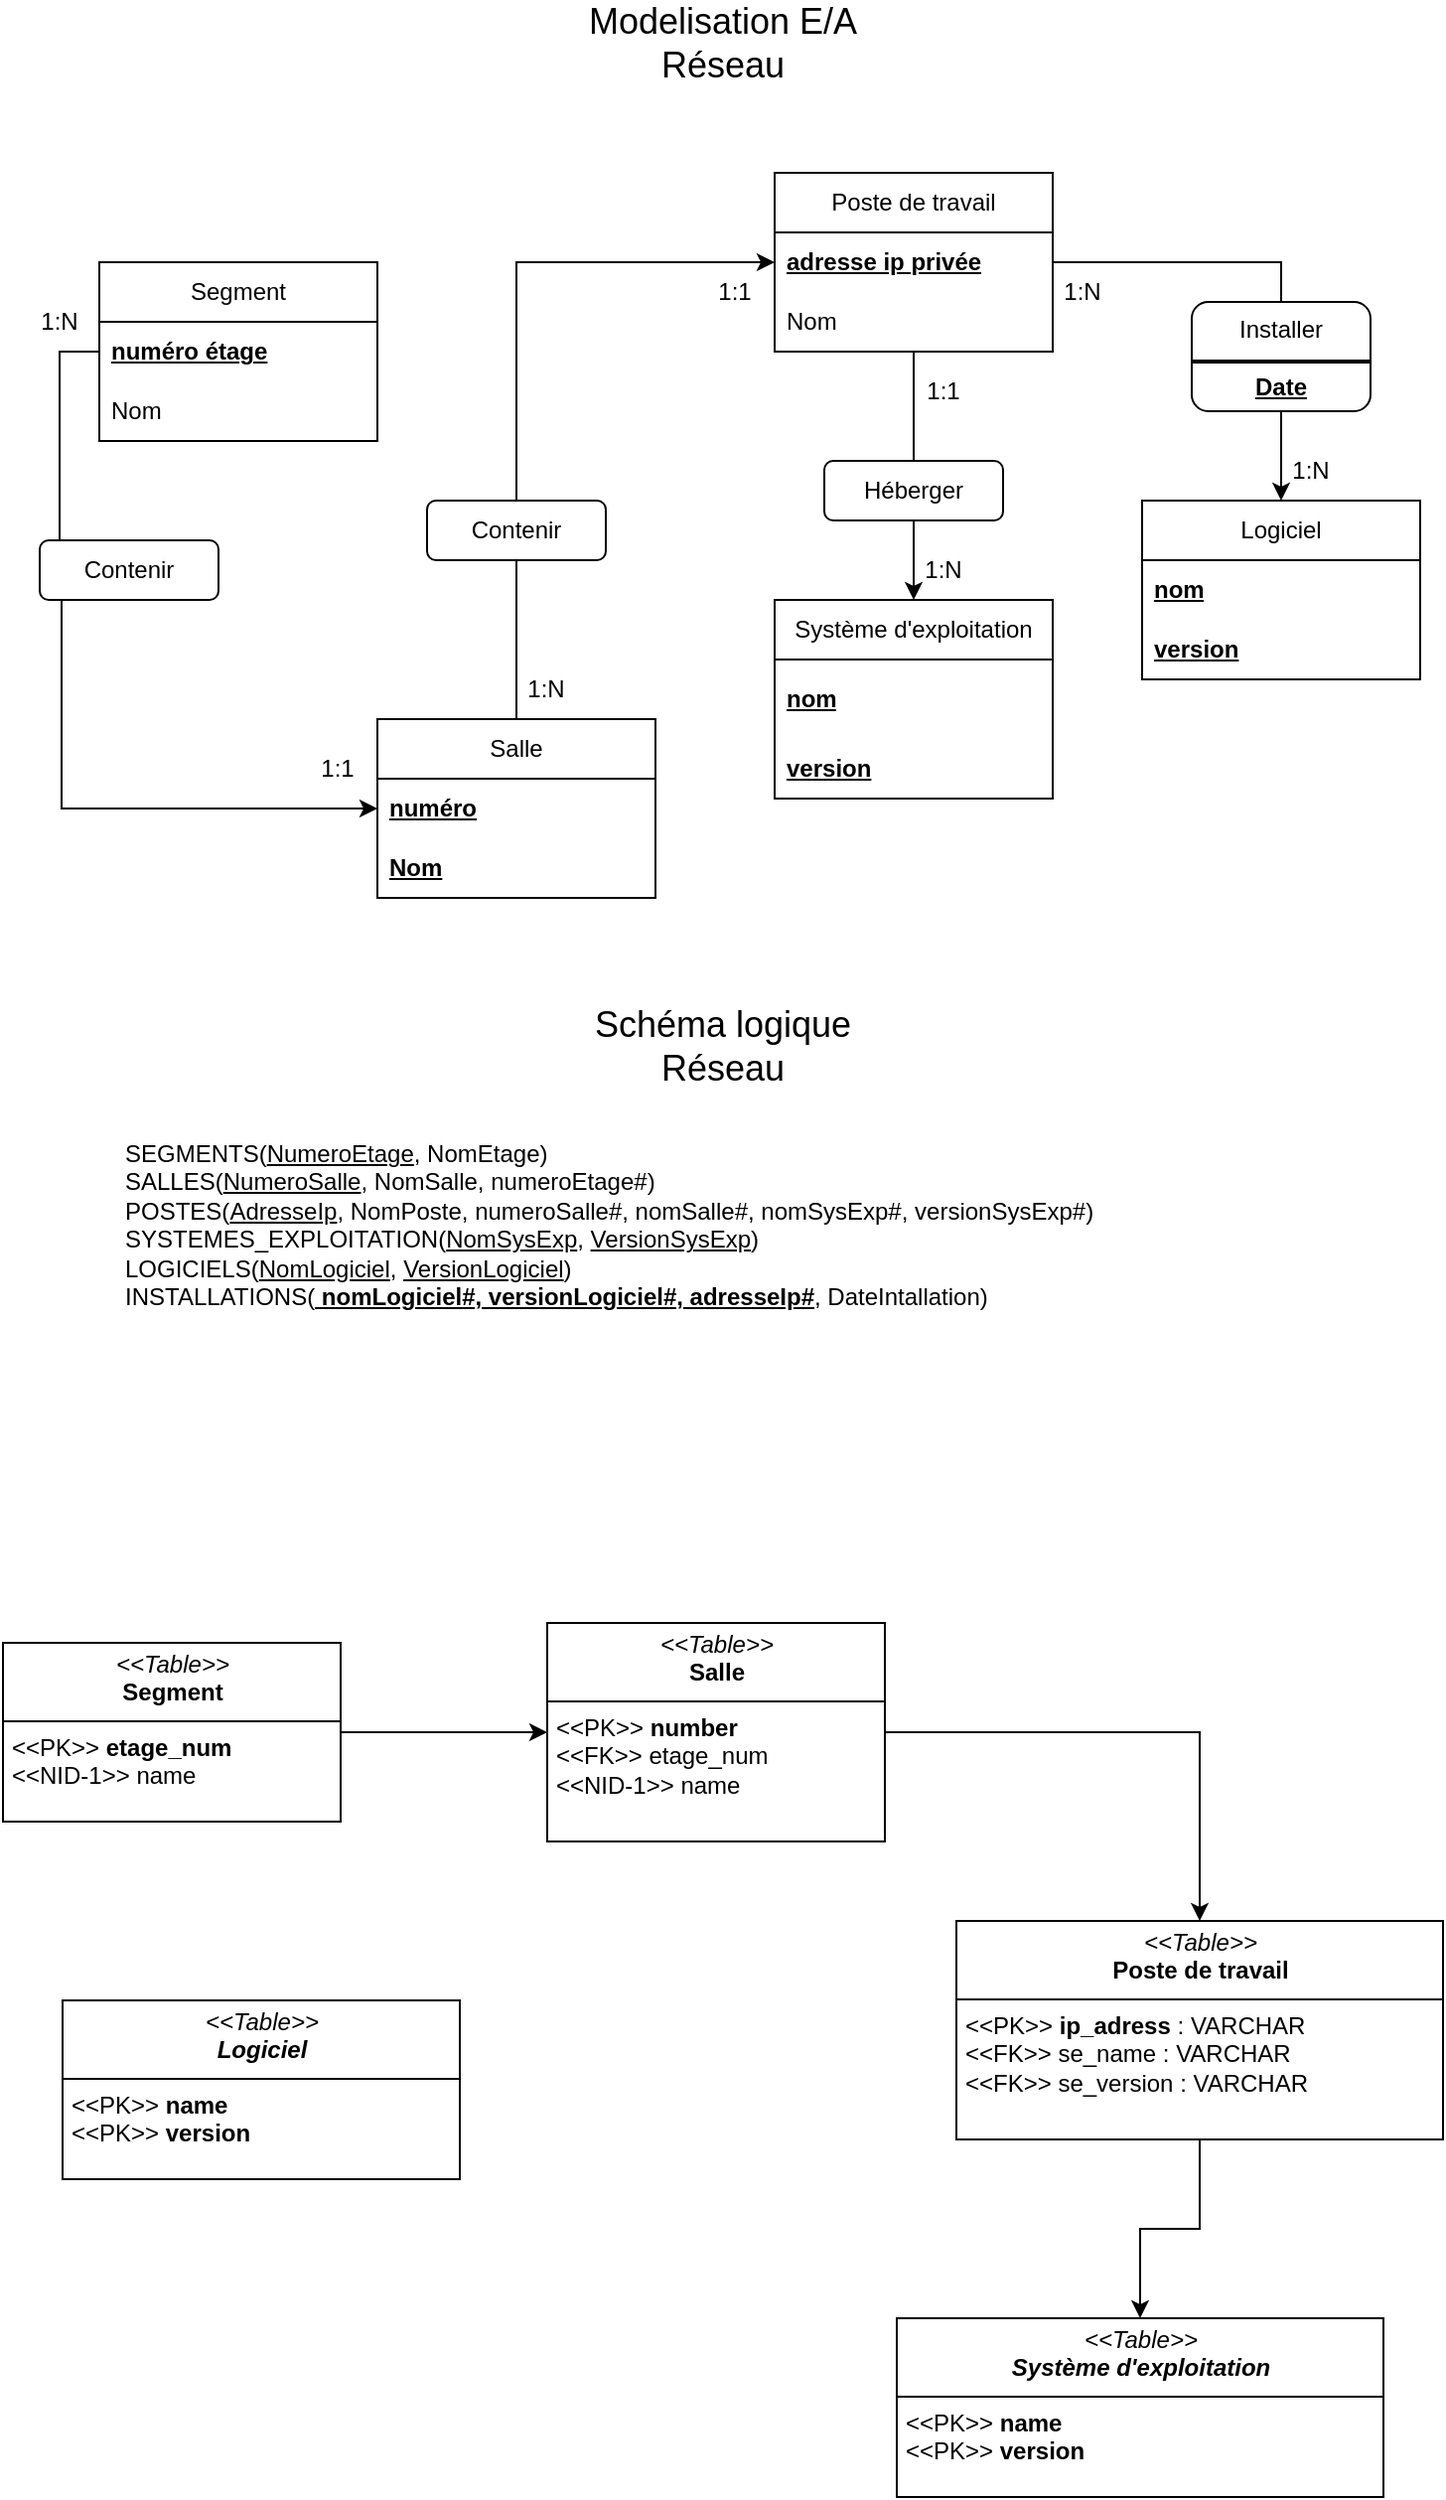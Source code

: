 <mxfile version="26.0.14">
  <diagram id="C5RBs43oDa-KdzZeNtuy" name="Page-1">
    <mxGraphModel dx="1289" dy="-467" grid="1" gridSize="10" guides="1" tooltips="1" connect="1" arrows="1" fold="1" page="1" pageScale="1" pageWidth="827" pageHeight="1169" math="0" shadow="0">
      <root>
        <mxCell id="WIyWlLk6GJQsqaUBKTNV-0" />
        <mxCell id="WIyWlLk6GJQsqaUBKTNV-1" parent="WIyWlLk6GJQsqaUBKTNV-0" />
        <mxCell id="9mr5yLSks6lPNNkDvnGB-1" value="Segment" style="swimlane;fontStyle=0;childLayout=stackLayout;horizontal=1;startSize=30;horizontalStack=0;resizeParent=1;resizeParentMax=0;resizeLast=0;collapsible=1;marginBottom=0;whiteSpace=wrap;html=1;" vertex="1" parent="WIyWlLk6GJQsqaUBKTNV-1">
          <mxGeometry x="100" y="1325" width="140" height="90" as="geometry" />
        </mxCell>
        <mxCell id="9mr5yLSks6lPNNkDvnGB-2" value="&lt;b&gt;&lt;u&gt;numéro étage&lt;/u&gt;&lt;/b&gt;" style="text;strokeColor=none;fillColor=none;align=left;verticalAlign=middle;spacingLeft=4;spacingRight=4;overflow=hidden;points=[[0,0.5],[1,0.5]];portConstraint=eastwest;rotatable=0;whiteSpace=wrap;html=1;" vertex="1" parent="9mr5yLSks6lPNNkDvnGB-1">
          <mxGeometry y="30" width="140" height="30" as="geometry" />
        </mxCell>
        <mxCell id="9mr5yLSks6lPNNkDvnGB-45" value="Nom" style="text;strokeColor=none;fillColor=none;align=left;verticalAlign=middle;spacingLeft=4;spacingRight=4;overflow=hidden;points=[[0,0.5],[1,0.5]];portConstraint=eastwest;rotatable=0;whiteSpace=wrap;html=1;" vertex="1" parent="9mr5yLSks6lPNNkDvnGB-1">
          <mxGeometry y="60" width="140" height="30" as="geometry" />
        </mxCell>
        <mxCell id="9mr5yLSks6lPNNkDvnGB-5" value="Système d&#39;exploitation" style="swimlane;fontStyle=0;childLayout=stackLayout;horizontal=1;startSize=30;horizontalStack=0;resizeParent=1;resizeParentMax=0;resizeLast=0;collapsible=1;marginBottom=0;whiteSpace=wrap;html=1;" vertex="1" parent="WIyWlLk6GJQsqaUBKTNV-1">
          <mxGeometry x="440" y="1495" width="140" height="100" as="geometry" />
        </mxCell>
        <mxCell id="9mr5yLSks6lPNNkDvnGB-6" value="&lt;div&gt;nom&lt;/div&gt;" style="text;strokeColor=none;fillColor=none;align=left;verticalAlign=middle;spacingLeft=4;spacingRight=4;overflow=hidden;points=[[0,0.5],[1,0.5]];portConstraint=eastwest;rotatable=0;whiteSpace=wrap;html=1;fontStyle=5" vertex="1" parent="9mr5yLSks6lPNNkDvnGB-5">
          <mxGeometry y="30" width="140" height="40" as="geometry" />
        </mxCell>
        <mxCell id="9mr5yLSks6lPNNkDvnGB-44" value="&lt;b&gt;&lt;u&gt;version&lt;/u&gt;&lt;/b&gt;" style="text;strokeColor=none;fillColor=none;align=left;verticalAlign=middle;spacingLeft=4;spacingRight=4;overflow=hidden;points=[[0,0.5],[1,0.5]];portConstraint=eastwest;rotatable=0;whiteSpace=wrap;html=1;" vertex="1" parent="9mr5yLSks6lPNNkDvnGB-5">
          <mxGeometry y="70" width="140" height="30" as="geometry" />
        </mxCell>
        <mxCell id="9mr5yLSks6lPNNkDvnGB-19" style="edgeStyle=orthogonalEdgeStyle;rounded=0;orthogonalLoop=1;jettySize=auto;html=1;entryX=0.5;entryY=0;entryDx=0;entryDy=0;exitX=1;exitY=0.5;exitDx=0;exitDy=0;" edge="1" parent="WIyWlLk6GJQsqaUBKTNV-1" source="9mr5yLSks6lPNNkDvnGB-8" target="9mr5yLSks6lPNNkDvnGB-11">
          <mxGeometry relative="1" as="geometry">
            <mxPoint x="695" y="1385" as="sourcePoint" />
          </mxGeometry>
        </mxCell>
        <mxCell id="9mr5yLSks6lPNNkDvnGB-28" style="edgeStyle=orthogonalEdgeStyle;rounded=0;orthogonalLoop=1;jettySize=auto;html=1;entryX=0.5;entryY=0;entryDx=0;entryDy=0;" edge="1" parent="WIyWlLk6GJQsqaUBKTNV-1" source="9mr5yLSks6lPNNkDvnGB-7" target="9mr5yLSks6lPNNkDvnGB-5">
          <mxGeometry relative="1" as="geometry" />
        </mxCell>
        <mxCell id="9mr5yLSks6lPNNkDvnGB-7" value="Poste de travail" style="swimlane;fontStyle=0;childLayout=stackLayout;horizontal=1;startSize=30;horizontalStack=0;resizeParent=1;resizeParentMax=0;resizeLast=0;collapsible=1;marginBottom=0;whiteSpace=wrap;html=1;" vertex="1" parent="WIyWlLk6GJQsqaUBKTNV-1">
          <mxGeometry x="440" y="1280" width="140" height="90" as="geometry" />
        </mxCell>
        <mxCell id="9mr5yLSks6lPNNkDvnGB-8" value="&lt;b&gt;&lt;u&gt;adresse ip privée&lt;/u&gt;&lt;/b&gt;" style="text;strokeColor=none;fillColor=none;align=left;verticalAlign=middle;spacingLeft=4;spacingRight=4;overflow=hidden;points=[[0,0.5],[1,0.5]];portConstraint=eastwest;rotatable=0;whiteSpace=wrap;html=1;" vertex="1" parent="9mr5yLSks6lPNNkDvnGB-7">
          <mxGeometry y="30" width="140" height="30" as="geometry" />
        </mxCell>
        <mxCell id="9mr5yLSks6lPNNkDvnGB-42" value="Nom" style="text;strokeColor=none;fillColor=none;align=left;verticalAlign=middle;spacingLeft=4;spacingRight=4;overflow=hidden;points=[[0,0.5],[1,0.5]];portConstraint=eastwest;rotatable=0;whiteSpace=wrap;html=1;" vertex="1" parent="9mr5yLSks6lPNNkDvnGB-7">
          <mxGeometry y="60" width="140" height="30" as="geometry" />
        </mxCell>
        <mxCell id="9mr5yLSks6lPNNkDvnGB-11" value="Logiciel" style="swimlane;fontStyle=0;childLayout=stackLayout;horizontal=1;startSize=30;horizontalStack=0;resizeParent=1;resizeParentMax=0;resizeLast=0;collapsible=1;marginBottom=0;whiteSpace=wrap;html=1;" vertex="1" parent="WIyWlLk6GJQsqaUBKTNV-1">
          <mxGeometry x="625" y="1445" width="140" height="90" as="geometry" />
        </mxCell>
        <mxCell id="9mr5yLSks6lPNNkDvnGB-12" value="&lt;b&gt;&lt;u&gt;nom&lt;/u&gt;&lt;/b&gt;" style="text;strokeColor=none;fillColor=none;align=left;verticalAlign=middle;spacingLeft=4;spacingRight=4;overflow=hidden;points=[[0,0.5],[1,0.5]];portConstraint=eastwest;rotatable=0;whiteSpace=wrap;html=1;" vertex="1" parent="9mr5yLSks6lPNNkDvnGB-11">
          <mxGeometry y="30" width="140" height="30" as="geometry" />
        </mxCell>
        <mxCell id="9mr5yLSks6lPNNkDvnGB-13" value="&lt;b&gt;&lt;u&gt;version&lt;/u&gt;&lt;/b&gt;" style="text;strokeColor=none;fillColor=none;align=left;verticalAlign=middle;spacingLeft=4;spacingRight=4;overflow=hidden;points=[[0,0.5],[1,0.5]];portConstraint=eastwest;rotatable=0;whiteSpace=wrap;html=1;" vertex="1" parent="9mr5yLSks6lPNNkDvnGB-11">
          <mxGeometry y="60" width="140" height="30" as="geometry" />
        </mxCell>
        <mxCell id="9mr5yLSks6lPNNkDvnGB-15" value="Salle" style="swimlane;fontStyle=0;childLayout=stackLayout;horizontal=1;startSize=30;horizontalStack=0;resizeParent=1;resizeParentMax=0;resizeLast=0;collapsible=1;marginBottom=0;whiteSpace=wrap;html=1;" vertex="1" parent="WIyWlLk6GJQsqaUBKTNV-1">
          <mxGeometry x="240" y="1555" width="140" height="90" as="geometry" />
        </mxCell>
        <mxCell id="9mr5yLSks6lPNNkDvnGB-16" value="&lt;b&gt;&lt;u&gt;numéro&lt;/u&gt;&lt;/b&gt;" style="text;strokeColor=none;fillColor=none;align=left;verticalAlign=middle;spacingLeft=4;spacingRight=4;overflow=hidden;points=[[0,0.5],[1,0.5]];portConstraint=eastwest;rotatable=0;whiteSpace=wrap;html=1;" vertex="1" parent="9mr5yLSks6lPNNkDvnGB-15">
          <mxGeometry y="30" width="140" height="30" as="geometry" />
        </mxCell>
        <mxCell id="9mr5yLSks6lPNNkDvnGB-46" value="&lt;b&gt;&lt;u&gt;Nom&lt;/u&gt;&lt;/b&gt;" style="text;strokeColor=none;fillColor=none;align=left;verticalAlign=middle;spacingLeft=4;spacingRight=4;overflow=hidden;points=[[0,0.5],[1,0.5]];portConstraint=eastwest;rotatable=0;whiteSpace=wrap;html=1;" vertex="1" parent="9mr5yLSks6lPNNkDvnGB-15">
          <mxGeometry y="60" width="140" height="30" as="geometry" />
        </mxCell>
        <mxCell id="9mr5yLSks6lPNNkDvnGB-22" value="1:N" style="text;html=1;align=center;verticalAlign=middle;whiteSpace=wrap;rounded=0;" vertex="1" parent="WIyWlLk6GJQsqaUBKTNV-1">
          <mxGeometry x="565" y="1325" width="60" height="30" as="geometry" />
        </mxCell>
        <mxCell id="9mr5yLSks6lPNNkDvnGB-23" value="1:N" style="text;html=1;align=center;verticalAlign=middle;whiteSpace=wrap;rounded=0;" vertex="1" parent="WIyWlLk6GJQsqaUBKTNV-1">
          <mxGeometry x="680" y="1415" width="60" height="30" as="geometry" />
        </mxCell>
        <mxCell id="9mr5yLSks6lPNNkDvnGB-24" style="edgeStyle=orthogonalEdgeStyle;rounded=0;orthogonalLoop=1;jettySize=auto;html=1;exitX=0;exitY=0.5;exitDx=0;exitDy=0;entryX=0;entryY=0.5;entryDx=0;entryDy=0;" edge="1" parent="WIyWlLk6GJQsqaUBKTNV-1" source="9mr5yLSks6lPNNkDvnGB-2" target="9mr5yLSks6lPNNkDvnGB-16">
          <mxGeometry relative="1" as="geometry">
            <mxPoint x="120" y="1358" as="sourcePoint" />
            <mxPoint x="210" y="1560" as="targetPoint" />
            <Array as="points">
              <mxPoint x="80" y="1370" />
              <mxPoint x="80" y="1493" />
              <mxPoint x="81" y="1493" />
              <mxPoint x="81" y="1600" />
            </Array>
          </mxGeometry>
        </mxCell>
        <mxCell id="9mr5yLSks6lPNNkDvnGB-29" value="Contenir" style="rounded=1;whiteSpace=wrap;html=1;" vertex="1" parent="WIyWlLk6GJQsqaUBKTNV-1">
          <mxGeometry x="70" y="1465" width="90" height="30" as="geometry" />
        </mxCell>
        <mxCell id="9mr5yLSks6lPNNkDvnGB-27" style="edgeStyle=orthogonalEdgeStyle;rounded=0;orthogonalLoop=1;jettySize=auto;html=1;entryX=0;entryY=0.5;entryDx=0;entryDy=0;" edge="1" parent="WIyWlLk6GJQsqaUBKTNV-1" source="9mr5yLSks6lPNNkDvnGB-15" target="9mr5yLSks6lPNNkDvnGB-8">
          <mxGeometry relative="1" as="geometry">
            <mxPoint x="300" y="1295" as="targetPoint" />
          </mxGeometry>
        </mxCell>
        <mxCell id="9mr5yLSks6lPNNkDvnGB-30" value="Contenir" style="rounded=1;whiteSpace=wrap;html=1;" vertex="1" parent="WIyWlLk6GJQsqaUBKTNV-1">
          <mxGeometry x="265" y="1445" width="90" height="30" as="geometry" />
        </mxCell>
        <mxCell id="9mr5yLSks6lPNNkDvnGB-31" value="Héberger" style="rounded=1;whiteSpace=wrap;html=1;" vertex="1" parent="WIyWlLk6GJQsqaUBKTNV-1">
          <mxGeometry x="465" y="1425" width="90" height="30" as="geometry" />
        </mxCell>
        <mxCell id="9mr5yLSks6lPNNkDvnGB-32" value="Installer&lt;div&gt;&lt;br&gt;&lt;/div&gt;&lt;div&gt;&lt;u&gt;&lt;b&gt;Date&lt;/b&gt;&lt;/u&gt;&lt;/div&gt;" style="rounded=1;whiteSpace=wrap;html=1;" vertex="1" parent="WIyWlLk6GJQsqaUBKTNV-1">
          <mxGeometry x="650" y="1345" width="90" height="55" as="geometry" />
        </mxCell>
        <mxCell id="9mr5yLSks6lPNNkDvnGB-34" value="1:N" style="text;html=1;align=center;verticalAlign=middle;whiteSpace=wrap;rounded=0;" vertex="1" parent="WIyWlLk6GJQsqaUBKTNV-1">
          <mxGeometry x="50" y="1340" width="60" height="30" as="geometry" />
        </mxCell>
        <mxCell id="9mr5yLSks6lPNNkDvnGB-35" value="1:1" style="text;html=1;align=center;verticalAlign=middle;whiteSpace=wrap;rounded=0;" vertex="1" parent="WIyWlLk6GJQsqaUBKTNV-1">
          <mxGeometry x="190" y="1565" width="60" height="30" as="geometry" />
        </mxCell>
        <mxCell id="9mr5yLSks6lPNNkDvnGB-36" value="1:N" style="text;html=1;align=center;verticalAlign=middle;whiteSpace=wrap;rounded=0;" vertex="1" parent="WIyWlLk6GJQsqaUBKTNV-1">
          <mxGeometry x="295" y="1525" width="60" height="30" as="geometry" />
        </mxCell>
        <mxCell id="9mr5yLSks6lPNNkDvnGB-37" value="1:1" style="text;html=1;align=center;verticalAlign=middle;whiteSpace=wrap;rounded=0;" vertex="1" parent="WIyWlLk6GJQsqaUBKTNV-1">
          <mxGeometry x="495" y="1375" width="60" height="30" as="geometry" />
        </mxCell>
        <mxCell id="9mr5yLSks6lPNNkDvnGB-38" value="1:N" style="text;html=1;align=center;verticalAlign=middle;whiteSpace=wrap;rounded=0;" vertex="1" parent="WIyWlLk6GJQsqaUBKTNV-1">
          <mxGeometry x="495" y="1465" width="60" height="30" as="geometry" />
        </mxCell>
        <mxCell id="9mr5yLSks6lPNNkDvnGB-39" value="1:1" style="text;html=1;align=center;verticalAlign=middle;whiteSpace=wrap;rounded=0;" vertex="1" parent="WIyWlLk6GJQsqaUBKTNV-1">
          <mxGeometry x="390" y="1325" width="60" height="30" as="geometry" />
        </mxCell>
        <mxCell id="9mr5yLSks6lPNNkDvnGB-41" value="&lt;font style=&quot;font-size: 18px;&quot;&gt;Modelisation E/A Réseau&lt;/font&gt;" style="text;html=1;align=center;verticalAlign=middle;whiteSpace=wrap;rounded=0;" vertex="1" parent="WIyWlLk6GJQsqaUBKTNV-1">
          <mxGeometry x="344" y="1200" width="140" height="30" as="geometry" />
        </mxCell>
        <mxCell id="9mr5yLSks6lPNNkDvnGB-47" value="&lt;font style=&quot;font-size: 18px;&quot;&gt;Schéma logique Réseau&lt;/font&gt;" style="text;html=1;align=center;verticalAlign=middle;whiteSpace=wrap;rounded=0;" vertex="1" parent="WIyWlLk6GJQsqaUBKTNV-1">
          <mxGeometry x="344" y="1705" width="140" height="30" as="geometry" />
        </mxCell>
        <mxCell id="9mr5yLSks6lPNNkDvnGB-56" style="edgeStyle=orthogonalEdgeStyle;rounded=0;orthogonalLoop=1;jettySize=auto;html=1;exitX=1;exitY=0.5;exitDx=0;exitDy=0;entryX=0;entryY=0.5;entryDx=0;entryDy=0;" edge="1" parent="WIyWlLk6GJQsqaUBKTNV-1" source="9mr5yLSks6lPNNkDvnGB-51" target="9mr5yLSks6lPNNkDvnGB-52">
          <mxGeometry relative="1" as="geometry" />
        </mxCell>
        <mxCell id="9mr5yLSks6lPNNkDvnGB-51" value="&lt;p style=&quot;margin:0px;margin-top:4px;text-align:center;&quot;&gt;&lt;i&gt;&amp;lt;&amp;lt;Table&amp;gt;&amp;gt;&lt;/i&gt;&lt;br&gt;&lt;b&gt;Segment&lt;/b&gt;&lt;/p&gt;&lt;hr size=&quot;1&quot; style=&quot;border-style:solid;&quot;&gt;&lt;p style=&quot;margin:0px;margin-left:4px;&quot;&gt;&amp;lt;&amp;lt;PK&amp;gt;&amp;gt; &lt;b&gt;etage_num&lt;/b&gt;&lt;/p&gt;&lt;p style=&quot;margin:0px;margin-left:4px;&quot;&gt;&amp;lt;&amp;lt;NID-1&amp;gt;&amp;gt; name&lt;/p&gt;" style="verticalAlign=top;align=left;overflow=fill;html=1;whiteSpace=wrap;" vertex="1" parent="WIyWlLk6GJQsqaUBKTNV-1">
          <mxGeometry x="51.5" y="2020" width="170" height="90" as="geometry" />
        </mxCell>
        <mxCell id="9mr5yLSks6lPNNkDvnGB-57" style="edgeStyle=orthogonalEdgeStyle;rounded=0;orthogonalLoop=1;jettySize=auto;html=1;entryX=0.5;entryY=0;entryDx=0;entryDy=0;" edge="1" parent="WIyWlLk6GJQsqaUBKTNV-1" source="9mr5yLSks6lPNNkDvnGB-52" target="9mr5yLSks6lPNNkDvnGB-53">
          <mxGeometry relative="1" as="geometry" />
        </mxCell>
        <mxCell id="9mr5yLSks6lPNNkDvnGB-52" value="&lt;p style=&quot;margin:0px;margin-top:4px;text-align:center;&quot;&gt;&lt;i&gt;&amp;lt;&amp;lt;Table&amp;gt;&amp;gt;&lt;/i&gt;&lt;br&gt;&lt;b&gt;Salle&lt;/b&gt;&lt;/p&gt;&lt;hr size=&quot;1&quot; style=&quot;border-style:solid;&quot;&gt;&lt;p style=&quot;margin:0px;margin-left:4px;&quot;&gt;&amp;lt;&amp;lt;PK&amp;gt;&amp;gt; &lt;b&gt;number&lt;/b&gt;&lt;/p&gt;&lt;p style=&quot;margin:0px;margin-left:4px;&quot;&gt;&amp;lt;&amp;lt;FK&amp;gt;&amp;gt; etage_num&lt;/p&gt;&lt;p style=&quot;margin:0px;margin-left:4px;&quot;&gt;&amp;lt;&amp;lt;NID-1&amp;gt;&amp;gt; name&lt;/p&gt;" style="verticalAlign=top;align=left;overflow=fill;html=1;whiteSpace=wrap;" vertex="1" parent="WIyWlLk6GJQsqaUBKTNV-1">
          <mxGeometry x="325.5" y="2010" width="170" height="110" as="geometry" />
        </mxCell>
        <mxCell id="9mr5yLSks6lPNNkDvnGB-58" style="edgeStyle=orthogonalEdgeStyle;rounded=0;orthogonalLoop=1;jettySize=auto;html=1;entryX=0.5;entryY=0;entryDx=0;entryDy=0;" edge="1" parent="WIyWlLk6GJQsqaUBKTNV-1" source="9mr5yLSks6lPNNkDvnGB-53" target="9mr5yLSks6lPNNkDvnGB-55">
          <mxGeometry relative="1" as="geometry">
            <mxPoint x="624" y="2350" as="targetPoint" />
          </mxGeometry>
        </mxCell>
        <mxCell id="9mr5yLSks6lPNNkDvnGB-53" value="&lt;p style=&quot;margin:0px;margin-top:4px;text-align:center;&quot;&gt;&lt;i&gt;&amp;lt;&amp;lt;Table&amp;gt;&amp;gt;&lt;/i&gt;&lt;br&gt;&lt;b&gt;Poste de travail&lt;/b&gt;&lt;/p&gt;&lt;hr size=&quot;1&quot; style=&quot;border-style:solid;&quot;&gt;&lt;p style=&quot;margin:0px;margin-left:4px;&quot;&gt;&amp;lt;&amp;lt;PK&amp;gt;&amp;gt; &lt;b&gt;ip_adress&lt;/b&gt; :&amp;nbsp;&lt;span style=&quot;background-color: transparent; color: light-dark(rgb(0, 0, 0), rgb(255, 255, 255));&quot;&gt;VARCHAR&lt;/span&gt;&lt;/p&gt;&lt;p style=&quot;margin:0px;margin-left:4px;&quot;&gt;&amp;lt;&amp;lt;FK&amp;gt;&amp;gt; se_name : VARCHAR&lt;/p&gt;&lt;p style=&quot;margin: 0px 0px 0px 4px;&quot;&gt;&amp;lt;&amp;lt;FK&amp;gt;&amp;gt; se_version : VARCHAR&lt;/p&gt;" style="verticalAlign=top;align=left;overflow=fill;html=1;whiteSpace=wrap;" vertex="1" parent="WIyWlLk6GJQsqaUBKTNV-1">
          <mxGeometry x="531.5" y="2160" width="245" height="110" as="geometry" />
        </mxCell>
        <mxCell id="9mr5yLSks6lPNNkDvnGB-55" value="&lt;p style=&quot;margin:0px;margin-top:4px;text-align:center;&quot;&gt;&lt;i&gt;&amp;lt;&amp;lt;Table&amp;gt;&amp;gt;&lt;/i&gt;&lt;br&gt;&lt;i style=&quot;background-color: transparent; color: light-dark(rgb(0, 0, 0), rgb(255, 255, 255));&quot;&gt;&lt;b&gt;Système d&#39;exploitation&lt;/b&gt;&lt;/i&gt;&lt;/p&gt;&lt;hr size=&quot;1&quot; style=&quot;border-style:solid;&quot;&gt;&lt;p style=&quot;margin:0px;margin-left:4px;&quot;&gt;&amp;lt;&amp;lt;PK&amp;gt;&amp;gt; &lt;b&gt;name&lt;/b&gt;&lt;/p&gt;&lt;p style=&quot;margin:0px;margin-left:4px;&quot;&gt;&amp;lt;&amp;lt;PK&amp;gt;&amp;gt; &lt;b&gt;version&lt;/b&gt;&lt;/p&gt;" style="verticalAlign=top;align=left;overflow=fill;html=1;whiteSpace=wrap;" vertex="1" parent="WIyWlLk6GJQsqaUBKTNV-1">
          <mxGeometry x="501.5" y="2360" width="245" height="90" as="geometry" />
        </mxCell>
        <mxCell id="9mr5yLSks6lPNNkDvnGB-59" value="&lt;p style=&quot;margin:0px;margin-top:4px;text-align:center;&quot;&gt;&lt;i&gt;&amp;lt;&amp;lt;Table&amp;gt;&amp;gt;&lt;/i&gt;&lt;br&gt;&lt;b&gt;&lt;i&gt;Logiciel&lt;/i&gt;&lt;/b&gt;&lt;/p&gt;&lt;hr size=&quot;1&quot; style=&quot;border-style:solid;&quot;&gt;&lt;p style=&quot;margin:0px;margin-left:4px;&quot;&gt;&amp;lt;&amp;lt;PK&amp;gt;&amp;gt; &lt;b&gt;name&lt;/b&gt;&lt;/p&gt;&lt;p style=&quot;margin:0px;margin-left:4px;&quot;&gt;&amp;lt;&amp;lt;PK&amp;gt;&amp;gt; &lt;b&gt;version&lt;/b&gt;&lt;/p&gt;" style="verticalAlign=top;align=left;overflow=fill;html=1;whiteSpace=wrap;" vertex="1" parent="WIyWlLk6GJQsqaUBKTNV-1">
          <mxGeometry x="81.5" y="2200" width="200" height="90" as="geometry" />
        </mxCell>
        <mxCell id="9mr5yLSks6lPNNkDvnGB-60" value="SEGMENTS(&lt;u&gt;NumeroEtage&lt;/u&gt;, NomEtage)&lt;div&gt;SALLES(&lt;u&gt;NumeroSalle&lt;/u&gt;,&amp;nbsp;&lt;span style=&quot;background-color: transparent; color: light-dark(rgb(0, 0, 0), rgb(255, 255, 255));&quot;&gt;NomSalle,&lt;/span&gt;&lt;span style=&quot;background-color: transparent; color: light-dark(rgb(0, 0, 0), rgb(255, 255, 255));&quot;&gt;&amp;nbsp;&lt;/span&gt;&lt;span style=&quot;background-color: transparent; color: light-dark(rgb(0, 0, 0), rgb(255, 255, 255));&quot;&gt;numeroEtage#&lt;/span&gt;&lt;span style=&quot;background-color: transparent; color: light-dark(rgb(0, 0, 0), rgb(255, 255, 255));&quot;&gt;)&lt;/span&gt;&lt;/div&gt;&lt;div&gt;POSTES(&lt;u&gt;AdresseIp&lt;/u&gt;, NomPoste, numeroSalle#, nomSalle#, nomSysExp#, versionSysExp#)&lt;/div&gt;&lt;div&gt;SYSTEMES_EXPLOITATION(&lt;u&gt;NomSysExp&lt;/u&gt;, &lt;u&gt;VersionSysExp&lt;/u&gt;)&lt;/div&gt;&lt;div&gt;LOGICIELS(&lt;u&gt;NomLogiciel&lt;/u&gt;, &lt;u&gt;VersionLogiciel&lt;/u&gt;)&lt;/div&gt;&lt;div&gt;INSTALLATIONS(&lt;u&gt;&lt;b&gt; nomLogiciel#, versionLogiciel#, adresseIp#&lt;/b&gt;&lt;/u&gt;, DateIntallation)&lt;/div&gt;" style="text;whiteSpace=wrap;html=1;" vertex="1" parent="WIyWlLk6GJQsqaUBKTNV-1">
          <mxGeometry x="111" y="1760" width="509" height="110" as="geometry" />
        </mxCell>
        <mxCell id="9mr5yLSks6lPNNkDvnGB-61" value="" style="line;strokeWidth=2;html=1;" vertex="1" parent="WIyWlLk6GJQsqaUBKTNV-1">
          <mxGeometry x="650" y="1370" width="90" height="10" as="geometry" />
        </mxCell>
      </root>
    </mxGraphModel>
  </diagram>
</mxfile>
